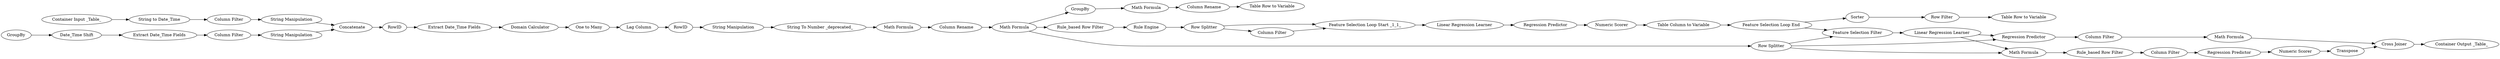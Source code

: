 digraph {
	"5755641098606018424_207" [label="Lag Column"]
	"5755641098606018424_22" [label="One to Many"]
	"5755641098606018424_19" [label="Column Filter"]
	"4365744430588003852_210" [label="Feature Selection Loop Start _1_1_"]
	"4365744430588003852_219" [label="Linear Regression Learner"]
	"4767939378231826616_212" [label="Regression Predictor"]
	"4767939378231826616_220" [label="Feature Selection Filter"]
	"4767939378231826616_226" [label="Container Input _Table_"]
	"4365744430588003852_212" [label="Regression Predictor"]
	"4365744430588003852_211" [label="Feature Selection Loop End"]
	"-5618939815341946528_214" [label="Row Splitter"]
	"4193272892667388828_231" [label="Column Filter"]
	"3186720222075194_233" [label="Math Formula"]
	"5755641098606018424_212" [label=GroupBy]
	"4193272892667388828_228" [label="Numeric Scorer"]
	"5755641098606018424_20" [label="Extract Date_Time Fields"]
	"4365744430588003852_216" [label="Table Column to Variable"]
	"5755641098606018424_214" [label="Column Rename"]
	"-5479340991604375639_227" [label="Column Filter"]
	"5755641098606018424_18" [label="String to Date_Time"]
	"3186720222075194_208" [label=RowID]
	"5755641098606018424_213" [label="Math Formula"]
	"4365744430588003852_228" [label="Numeric Scorer"]
	"3186720222075194_209" [label="String Manipulation"]
	"3186720222075194_210" [label="String To Number _deprecated_"]
	"4193272892667388828_229" [label="Math Formula"]
	"-5479340991604375639_229" [label="String Manipulation"]
	"-5479340991604375639_208" [label=RowID]
	"4767939378231826616_227" [label="Container Output _Table_"]
	"-5479340991604375639_20" [label="Extract Date_Time Fields"]
	"-5618939815341946528_213" [label="Rule Engine"]
	"-5479340991604375639_217" [label="Date_Time Shift"]
	"5755641098606018424_215" [label="Table Row to Variable"]
	"4193272892667388828_235" [label=Transpose]
	"-5479340991604375639_230" [label="String Manipulation"]
	"5755641098606018424_231" [label="Domain Calculator"]
	"4767939378231826616_219" [label="Linear Regression Learner"]
	"-5618939815341946528_221" [label=Sorter]
	"4767939378231826616_224" [label="Column Filter"]
	"3186720222075194_232" [label="Column Rename"]
	"-5618939815341946528_218" [label="Column Filter"]
	"4193272892667388828_232" [label="Regression Predictor"]
	"-5479340991604375639_228" [label=Concatenate]
	"-5479340991604375639_216" [label=GroupBy]
	"-5618939815341946528_222" [label="Table Row to Variable"]
	"4767939378231826616_214" [label="Row Splitter"]
	"4767939378231826616_225" [label="Math Formula"]
	"-5618939815341946528_227" [label="Row Filter"]
	"4767939378231826616_236" [label="Cross Joiner"]
	"-5618939815341946528_226" [label="Rule_based Row Filter"]
	"4193272892667388828_230" [label="Rule_based Row Filter"]
	"3186720222075194_211" [label="Math Formula"]
	"4767939378231826616_219" -> "4767939378231826616_212"
	"4767939378231826616_220" -> "4767939378231826616_219"
	"4767939378231826616_214" -> "4767939378231826616_212"
	"3186720222075194_233" -> "-5618939815341946528_226"
	"4767939378231826616_236" -> "4767939378231826616_227"
	"3186720222075194_233" -> "4767939378231826616_214"
	"4365744430588003852_212" -> "4365744430588003852_228"
	"5755641098606018424_207" -> "3186720222075194_208"
	"-5479340991604375639_230" -> "-5479340991604375639_228"
	"-5479340991604375639_217" -> "-5479340991604375639_20"
	"5755641098606018424_20" -> "5755641098606018424_231"
	"4365744430588003852_211" -> "-5618939815341946528_221"
	"4193272892667388828_235" -> "4767939378231826616_236"
	"4767939378231826616_225" -> "4767939378231826616_236"
	"4365744430588003852_219" -> "4365744430588003852_212"
	"4193272892667388828_230" -> "4193272892667388828_231"
	"-5618939815341946528_227" -> "-5618939815341946528_222"
	"4193272892667388828_231" -> "4193272892667388828_232"
	"4193272892667388828_228" -> "4193272892667388828_235"
	"-5479340991604375639_228" -> "-5479340991604375639_208"
	"-5618939815341946528_214" -> "-5618939815341946528_218"
	"5755641098606018424_18" -> "5755641098606018424_19"
	"-5618939815341946528_221" -> "-5618939815341946528_227"
	"-5618939815341946528_214" -> "4365744430588003852_210"
	"3186720222075194_208" -> "3186720222075194_209"
	"4767939378231826616_224" -> "4767939378231826616_225"
	"4767939378231826616_226" -> "5755641098606018424_18"
	"3186720222075194_211" -> "3186720222075194_232"
	"-5479340991604375639_208" -> "5755641098606018424_20"
	"5755641098606018424_22" -> "5755641098606018424_207"
	"3186720222075194_209" -> "3186720222075194_210"
	"4767939378231826616_212" -> "4767939378231826616_224"
	"4365744430588003852_228" -> "4365744430588003852_216"
	"4365744430588003852_211" -> "4767939378231826616_220"
	"5755641098606018424_214" -> "5755641098606018424_215"
	"5755641098606018424_231" -> "5755641098606018424_22"
	"5755641098606018424_213" -> "5755641098606018424_214"
	"4193272892667388828_229" -> "4193272892667388828_230"
	"4365744430588003852_210" -> "4365744430588003852_219"
	"-5479340991604375639_216" -> "-5479340991604375639_217"
	"4767939378231826616_219" -> "4193272892667388828_229"
	"4767939378231826616_214" -> "4767939378231826616_220"
	"-5479340991604375639_229" -> "-5479340991604375639_228"
	"5755641098606018424_19" -> "-5479340991604375639_229"
	"-5618939815341946528_226" -> "-5618939815341946528_213"
	"4193272892667388828_232" -> "4193272892667388828_228"
	"3186720222075194_233" -> "5755641098606018424_212"
	"-5479340991604375639_227" -> "-5479340991604375639_230"
	"4767939378231826616_214" -> "4193272892667388828_229"
	"-5618939815341946528_213" -> "-5618939815341946528_214"
	"3186720222075194_232" -> "3186720222075194_233"
	"4365744430588003852_216" -> "4365744430588003852_211"
	"-5479340991604375639_20" -> "-5479340991604375639_227"
	"-5618939815341946528_218" -> "4365744430588003852_210"
	"5755641098606018424_212" -> "5755641098606018424_213"
	"3186720222075194_210" -> "3186720222075194_211"
	rankdir=LR
}
